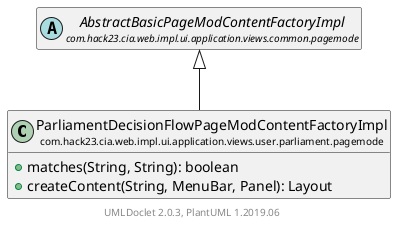 @startuml
    set namespaceSeparator none
    hide empty fields
    hide empty methods

    class "<size:14>ParliamentDecisionFlowPageModContentFactoryImpl\n<size:10>com.hack23.cia.web.impl.ui.application.views.user.parliament.pagemode" as com.hack23.cia.web.impl.ui.application.views.user.parliament.pagemode.ParliamentDecisionFlowPageModContentFactoryImpl [[ParliamentDecisionFlowPageModContentFactoryImpl.html]] {
        +matches(String, String): boolean
        +createContent(String, MenuBar, Panel): Layout
    }

    abstract class "<size:14>AbstractBasicPageModContentFactoryImpl\n<size:10>com.hack23.cia.web.impl.ui.application.views.common.pagemode" as com.hack23.cia.web.impl.ui.application.views.common.pagemode.AbstractBasicPageModContentFactoryImpl [[../../../common/pagemode/AbstractBasicPageModContentFactoryImpl.html]]

    com.hack23.cia.web.impl.ui.application.views.common.pagemode.AbstractBasicPageModContentFactoryImpl <|-- com.hack23.cia.web.impl.ui.application.views.user.parliament.pagemode.ParliamentDecisionFlowPageModContentFactoryImpl

    center footer UMLDoclet 2.0.3, PlantUML 1.2019.06
@enduml
